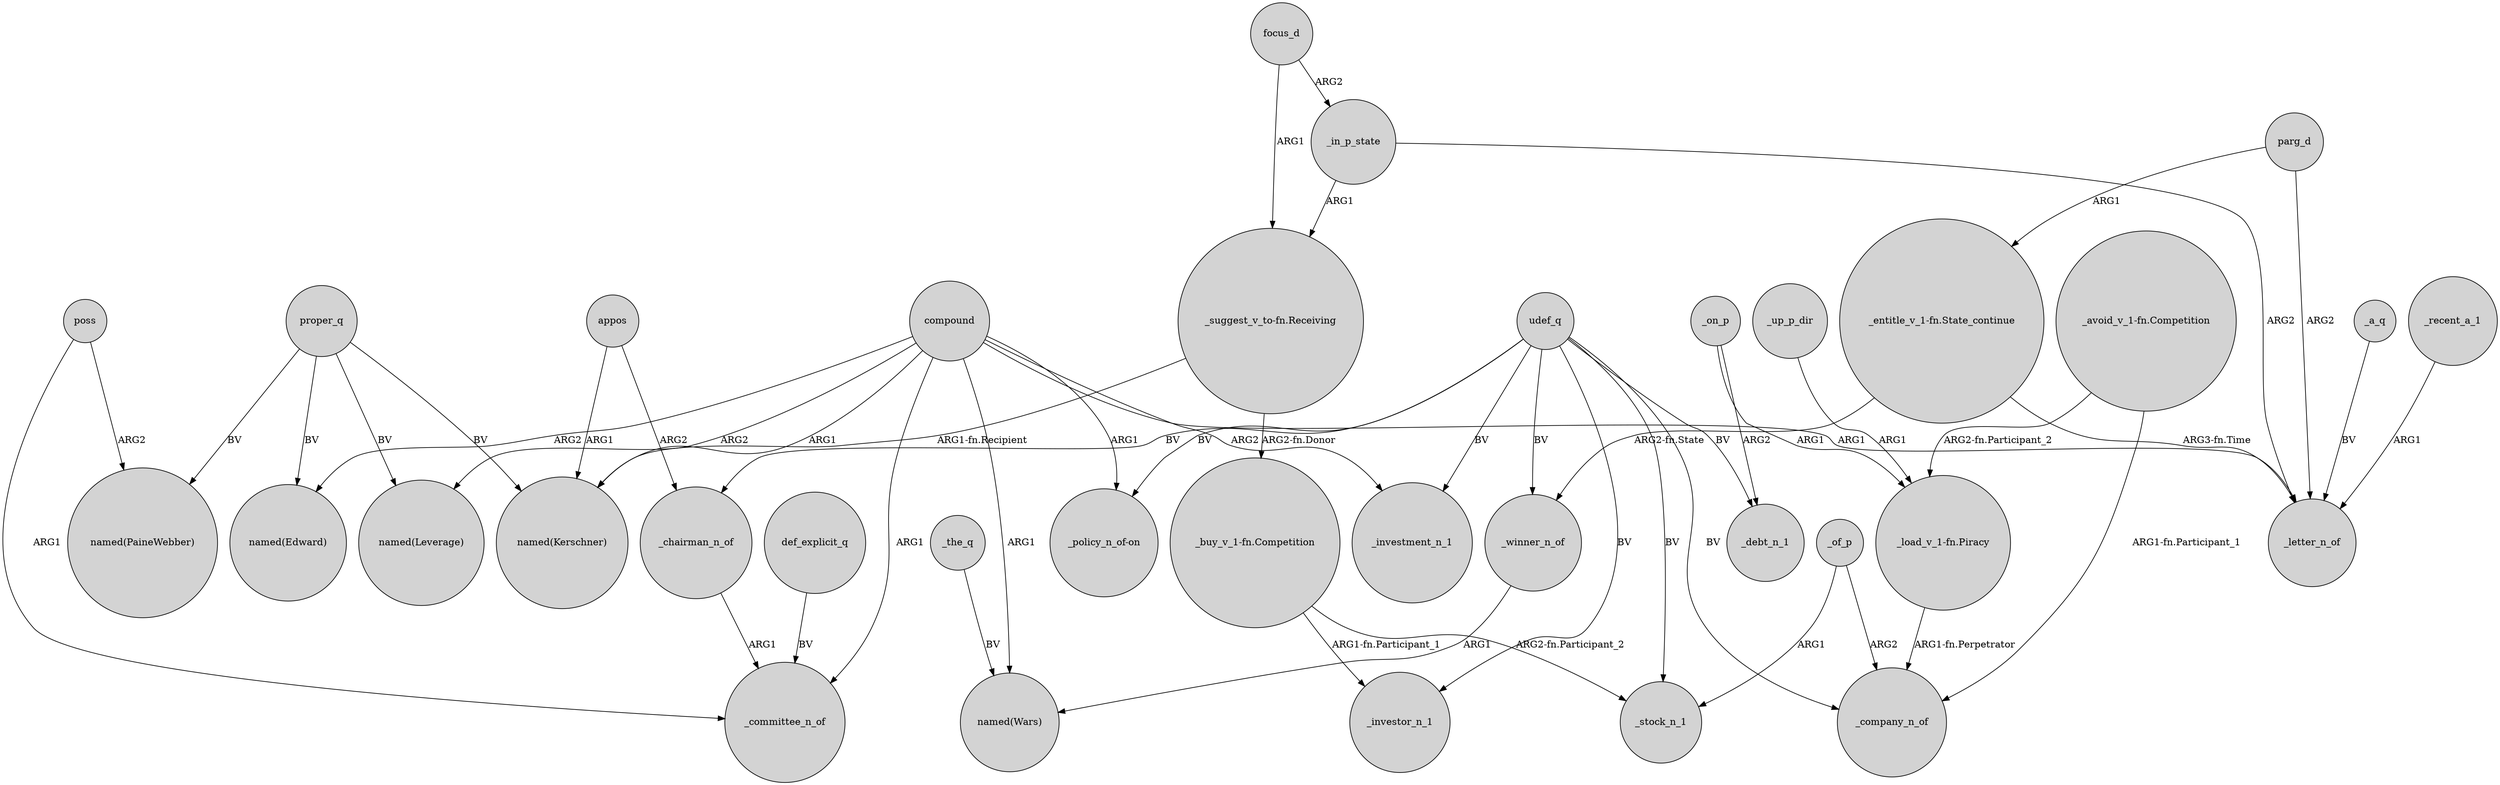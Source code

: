 digraph {
	node [shape=circle style=filled]
	"_entitle_v_1-fn.State_continue" -> _winner_n_of [label="ARG2-fn.State"]
	_in_p_state -> "_suggest_v_to-fn.Receiving" [label=ARG1]
	focus_d -> _in_p_state [label=ARG2]
	compound -> "named(Leverage)" [label=ARG2]
	poss -> "named(PaineWebber)" [label=ARG2]
	parg_d -> "_entitle_v_1-fn.State_continue" [label=ARG1]
	_on_p -> _debt_n_1 [label=ARG2]
	_in_p_state -> _letter_n_of [label=ARG2]
	compound -> _investment_n_1 [label=ARG2]
	udef_q -> _chairman_n_of [label=BV]
	_up_p_dir -> "_load_v_1-fn.Piracy" [label=ARG1]
	compound -> _committee_n_of [label=ARG1]
	compound -> "named(Edward)" [label=ARG2]
	def_explicit_q -> _committee_n_of [label=BV]
	"_entitle_v_1-fn.State_continue" -> _letter_n_of [label="ARG3-fn.Time"]
	_a_q -> _letter_n_of [label=BV]
	proper_q -> "named(PaineWebber)" [label=BV]
	appos -> "named(Kerschner)" [label=ARG1]
	"_avoid_v_1-fn.Competition" -> _company_n_of [label="ARG1-fn.Participant_1"]
	focus_d -> "_suggest_v_to-fn.Receiving" [label=ARG1]
	compound -> _letter_n_of [label=ARG1]
	"_buy_v_1-fn.Competition" -> _investor_n_1 [label="ARG1-fn.Participant_1"]
	"_load_v_1-fn.Piracy" -> _company_n_of [label="ARG1-fn.Perpetrator"]
	_chairman_n_of -> _committee_n_of [label=ARG1]
	compound -> "_policy_n_of-on" [label=ARG1]
	udef_q -> _stock_n_1 [label=BV]
	compound -> "named(Kerschner)" [label=ARG1]
	udef_q -> _debt_n_1 [label=BV]
	_recent_a_1 -> _letter_n_of [label=ARG1]
	udef_q -> _winner_n_of [label=BV]
	poss -> _committee_n_of [label=ARG1]
	udef_q -> _company_n_of [label=BV]
	proper_q -> "named(Leverage)" [label=BV]
	"_suggest_v_to-fn.Receiving" -> "_buy_v_1-fn.Competition" [label="ARG2-fn.Donor"]
	"_avoid_v_1-fn.Competition" -> "_load_v_1-fn.Piracy" [label="ARG2-fn.Participant_2"]
	_on_p -> "_load_v_1-fn.Piracy" [label=ARG1]
	_the_q -> "named(Wars)" [label=BV]
	udef_q -> _investment_n_1 [label=BV]
	_of_p -> _company_n_of [label=ARG2]
	proper_q -> "named(Kerschner)" [label=BV]
	proper_q -> "named(Edward)" [label=BV]
	appos -> _chairman_n_of [label=ARG2]
	_of_p -> _stock_n_1 [label=ARG1]
	_winner_n_of -> "named(Wars)" [label=ARG1]
	"_buy_v_1-fn.Competition" -> _stock_n_1 [label="ARG2-fn.Participant_2"]
	parg_d -> _letter_n_of [label=ARG2]
	compound -> "named(Wars)" [label=ARG1]
	"_suggest_v_to-fn.Receiving" -> "named(Kerschner)" [label="ARG1-fn.Recipient"]
	udef_q -> _investor_n_1 [label=BV]
	udef_q -> "_policy_n_of-on" [label=BV]
}
